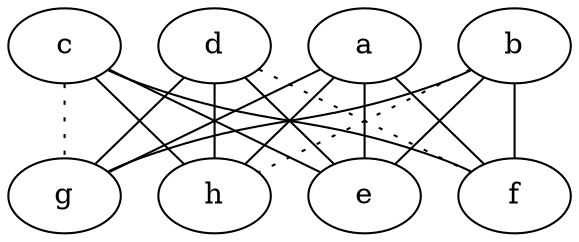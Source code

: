graph {
a -- e;
a -- f;
a -- g;
a -- h;
b -- e;
b -- f;
b -- g;
b -- h [style=dotted];
c -- e;
c -- f;
c -- g [style=dotted];
c -- h;
d -- e;
d -- f [style=dotted];
d -- g;
d -- h;
}
